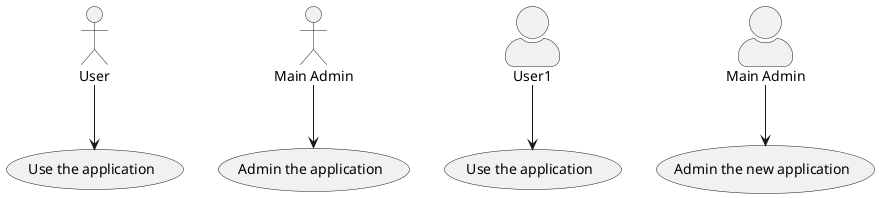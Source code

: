 @startuml Introduction1
' Stick man
:User: --> (Use)
"Main Admin" as Admin
"Use the application" as (Use)
Admin --> (Admin the application)

' Awesome man
skinparam actorStyle awesome
:User1: --> (Use1)
"Main Admin" as Admin1
"Use the application" as (Use1)
Admin1 --> (Admin the new application)
@enduml